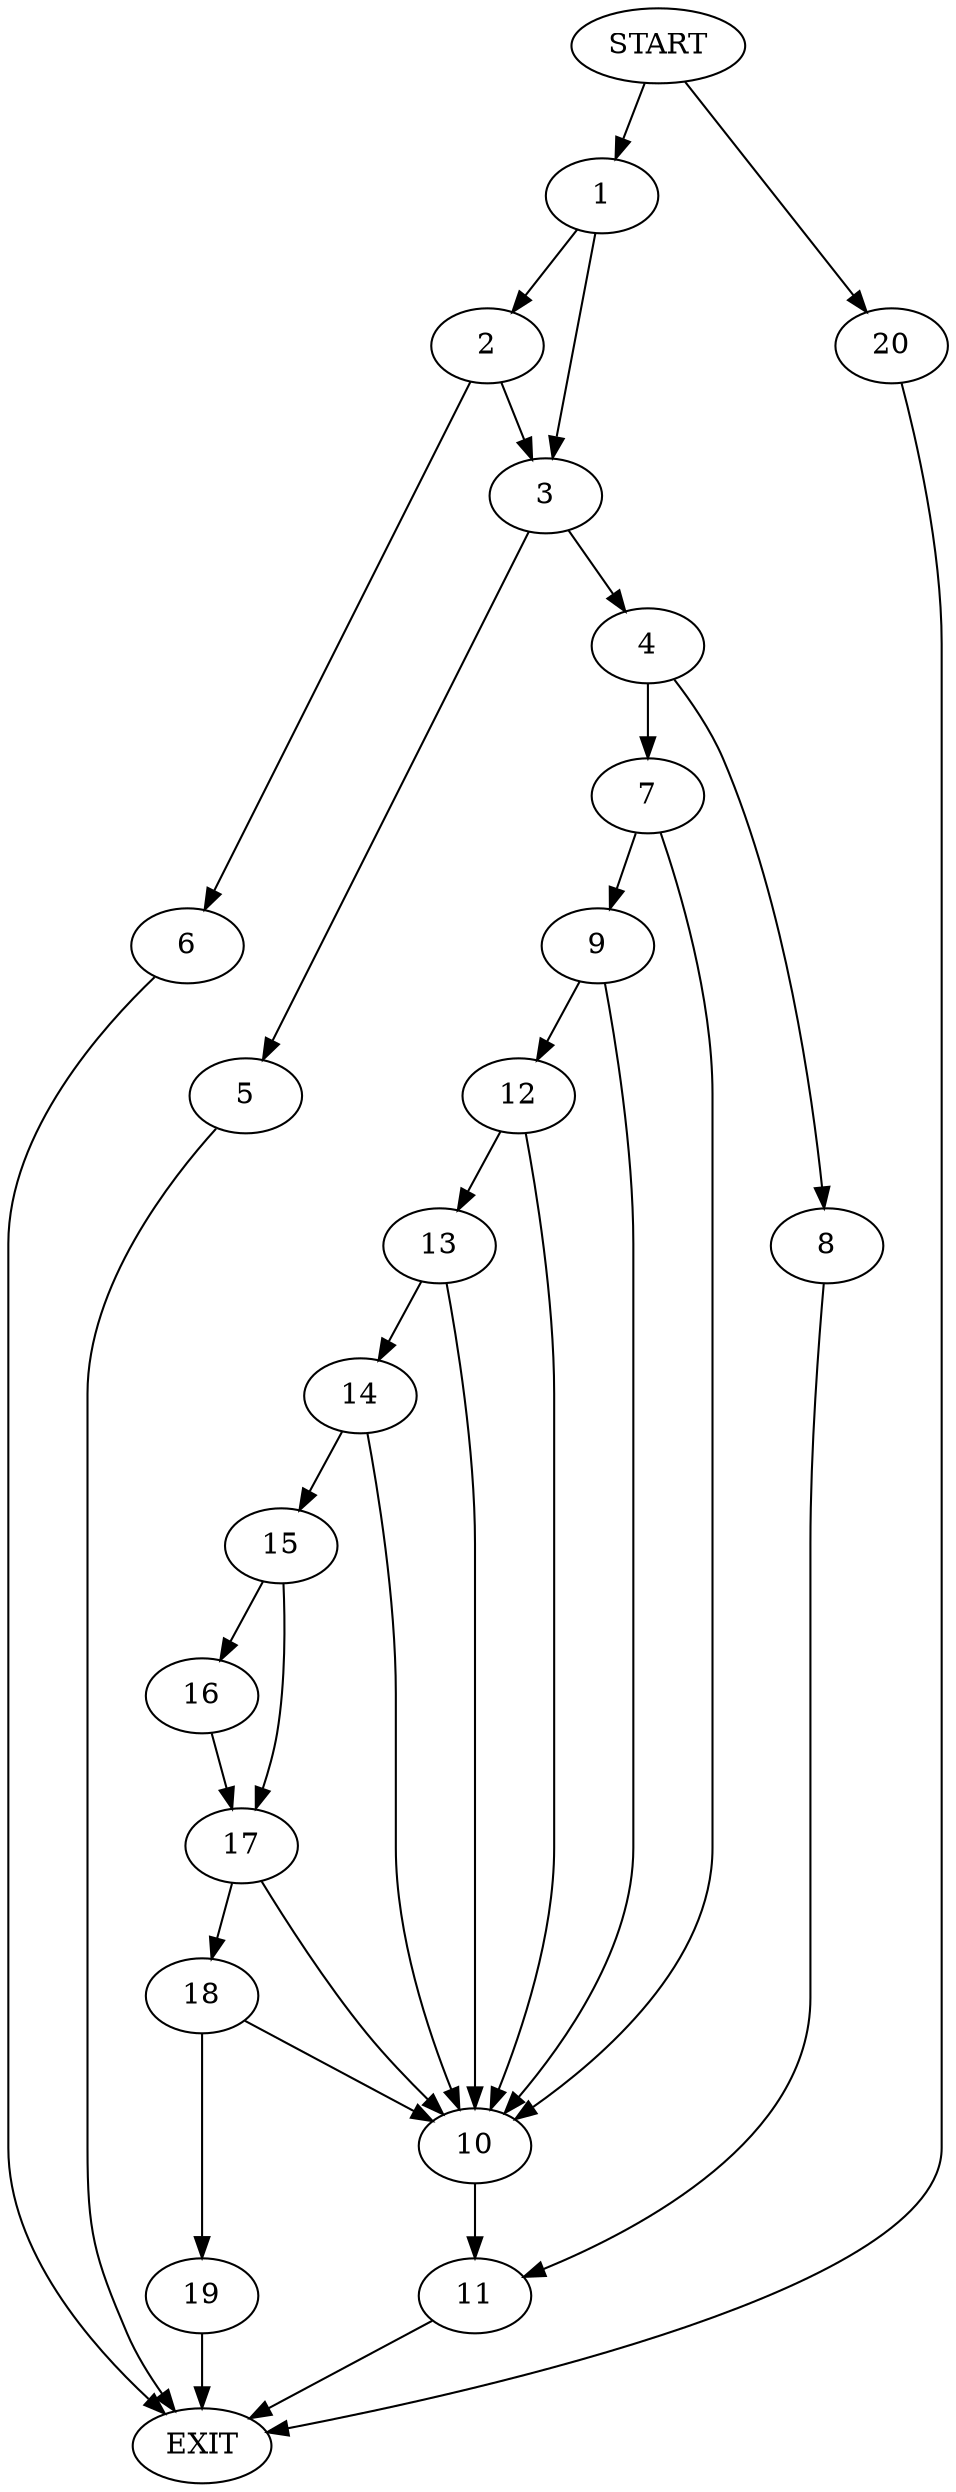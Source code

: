 digraph {
0 [label="START"]
21 [label="EXIT"]
0 -> 1
1 -> 2
1 -> 3
3 -> 4
3 -> 5
2 -> 6
2 -> 3
6 -> 21
5 -> 21
4 -> 7
4 -> 8
7 -> 9
7 -> 10
8 -> 11
9 -> 12
9 -> 10
10 -> 11
12 -> 13
12 -> 10
13 -> 10
13 -> 14
14 -> 10
14 -> 15
15 -> 16
15 -> 17
16 -> 17
17 -> 18
17 -> 10
18 -> 19
18 -> 10
19 -> 21
11 -> 21
0 -> 20
20 -> 21
}

